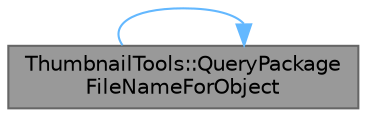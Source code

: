 digraph "ThumbnailTools::QueryPackageFileNameForObject"
{
 // INTERACTIVE_SVG=YES
 // LATEX_PDF_SIZE
  bgcolor="transparent";
  edge [fontname=Helvetica,fontsize=10,labelfontname=Helvetica,labelfontsize=10];
  node [fontname=Helvetica,fontsize=10,shape=box,height=0.2,width=0.4];
  rankdir="LR";
  Node1 [id="Node000001",label="ThumbnailTools::QueryPackage\lFileNameForObject",height=0.2,width=0.4,color="gray40", fillcolor="grey60", style="filled", fontcolor="black",tooltip="Finds the file path/name of an existing package for the specified object full name,..."];
  Node1 -> Node1 [id="edge1_Node000001_Node000001",color="steelblue1",style="solid",tooltip=" "];
}
